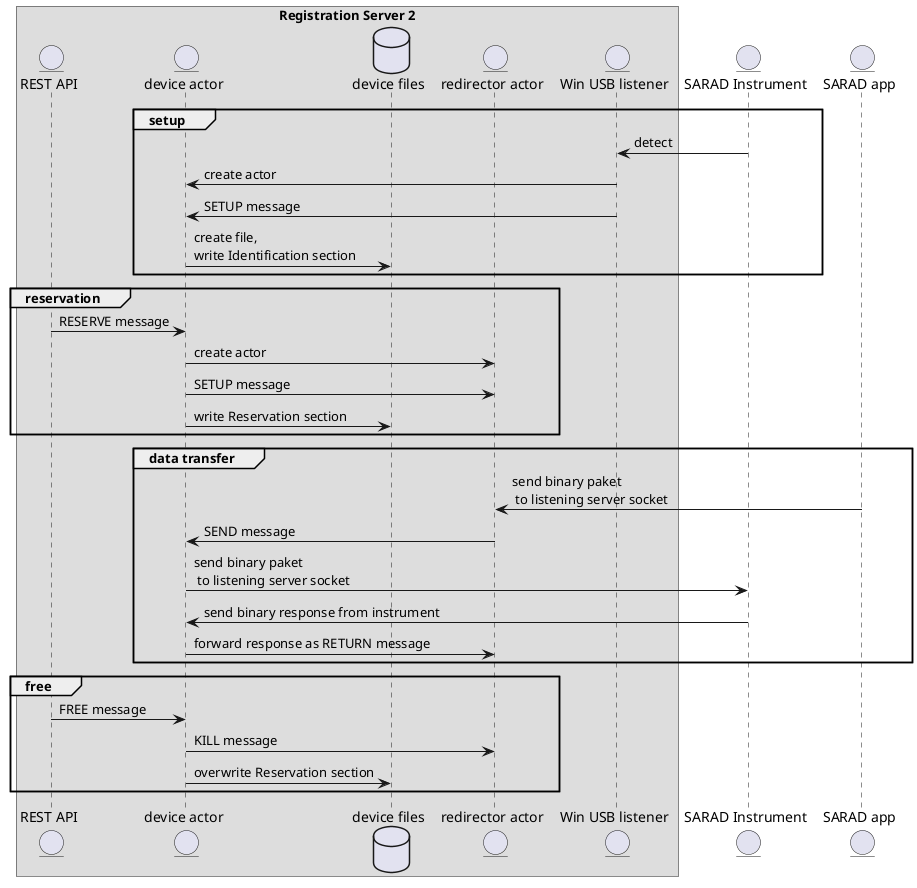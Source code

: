 @startuml
box "Registration Server 2"
	      entity "REST API" as api
	      entity "device actor" as deviceactor
        database "device files" as files
        entity "redirector actor" as redirector
        entity "Win USB listener" as listener
end box
entity "SARAD Instrument" as is
entity "SARAD app" as app

group setup
        is -> listener: detect
        listener -> deviceactor: create actor
        listener -> deviceactor: SETUP message
        deviceactor -> files: create file,\nwrite Identification section
end
group reservation
	      api -> deviceactor: RESERVE message
        deviceactor -> redirector: create actor
        deviceactor -> redirector: SETUP message
        deviceactor -> files: write Reservation section
end
group data transfer
	      app -> redirector: send binary paket\n to listening server socket
        redirector -> deviceactor: SEND message
        deviceactor -> is: send binary paket\n to listening server socket
        is -> deviceactor: send binary response from instrument
        deviceactor -> redirector: forward response as RETURN message
end
group free
	      api -> deviceactor: FREE message
        deviceactor -> redirector: KILL message
        deviceactor -> files: overwrite Reservation section
end
@enduml
